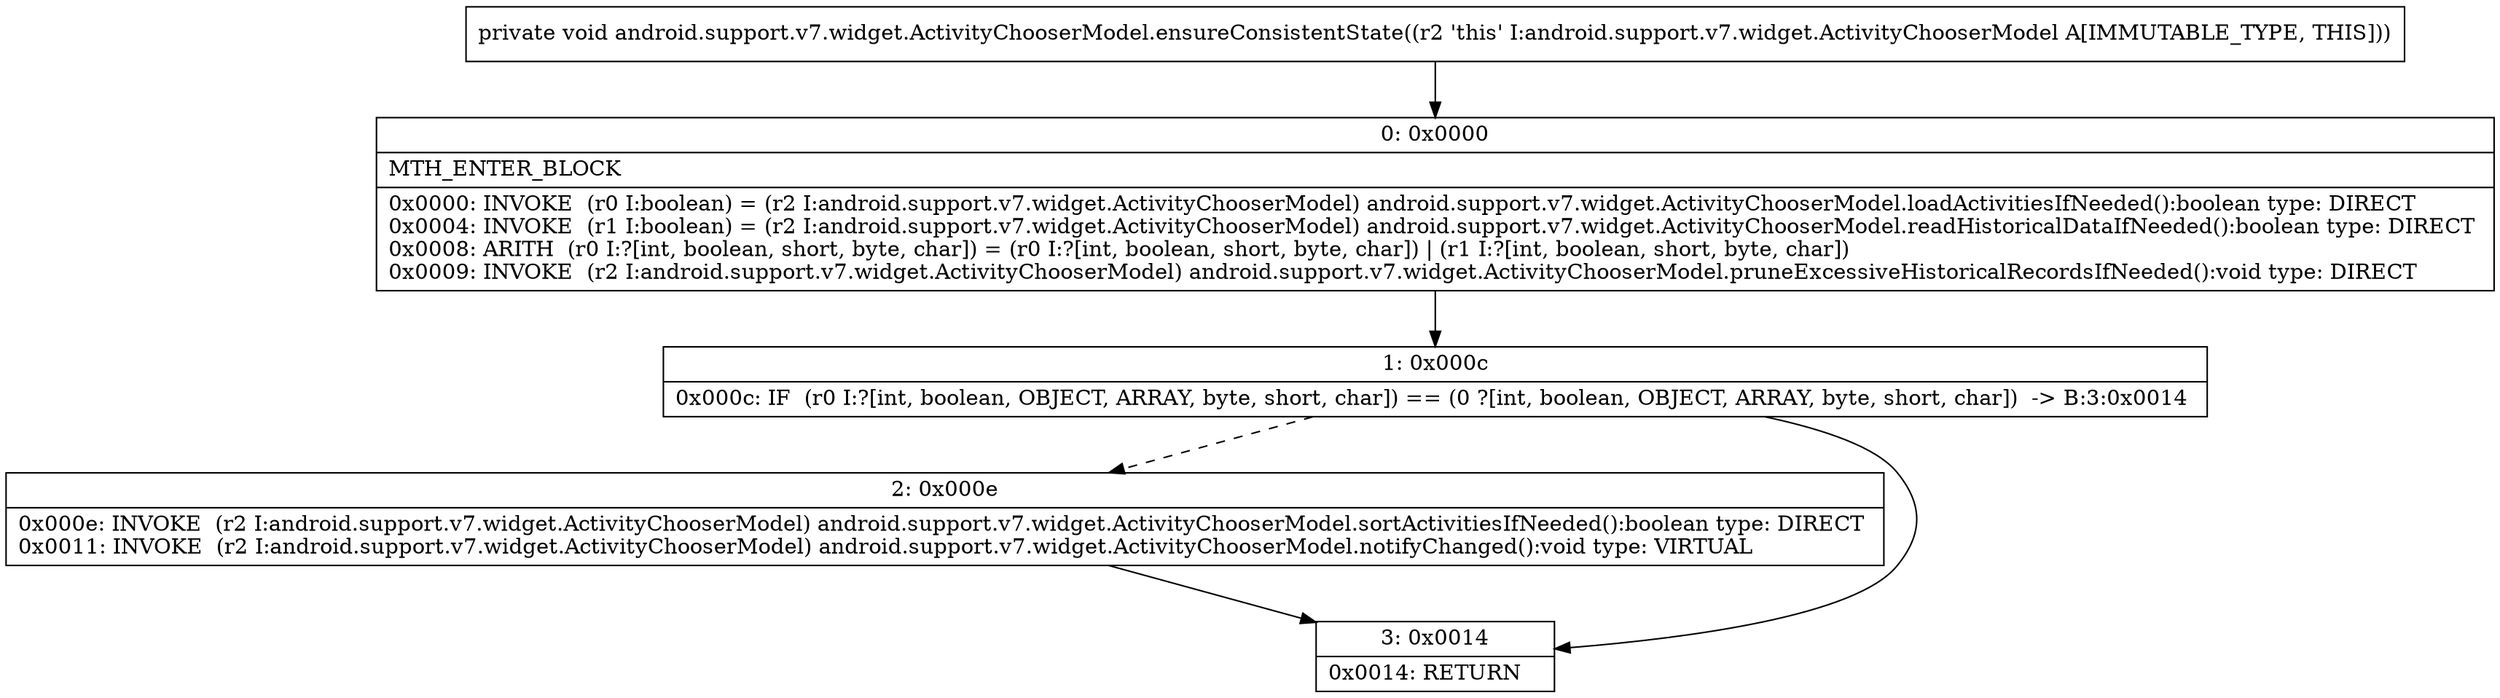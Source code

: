 digraph "CFG forandroid.support.v7.widget.ActivityChooserModel.ensureConsistentState()V" {
Node_0 [shape=record,label="{0\:\ 0x0000|MTH_ENTER_BLOCK\l|0x0000: INVOKE  (r0 I:boolean) = (r2 I:android.support.v7.widget.ActivityChooserModel) android.support.v7.widget.ActivityChooserModel.loadActivitiesIfNeeded():boolean type: DIRECT \l0x0004: INVOKE  (r1 I:boolean) = (r2 I:android.support.v7.widget.ActivityChooserModel) android.support.v7.widget.ActivityChooserModel.readHistoricalDataIfNeeded():boolean type: DIRECT \l0x0008: ARITH  (r0 I:?[int, boolean, short, byte, char]) = (r0 I:?[int, boolean, short, byte, char]) \| (r1 I:?[int, boolean, short, byte, char]) \l0x0009: INVOKE  (r2 I:android.support.v7.widget.ActivityChooserModel) android.support.v7.widget.ActivityChooserModel.pruneExcessiveHistoricalRecordsIfNeeded():void type: DIRECT \l}"];
Node_1 [shape=record,label="{1\:\ 0x000c|0x000c: IF  (r0 I:?[int, boolean, OBJECT, ARRAY, byte, short, char]) == (0 ?[int, boolean, OBJECT, ARRAY, byte, short, char])  \-\> B:3:0x0014 \l}"];
Node_2 [shape=record,label="{2\:\ 0x000e|0x000e: INVOKE  (r2 I:android.support.v7.widget.ActivityChooserModel) android.support.v7.widget.ActivityChooserModel.sortActivitiesIfNeeded():boolean type: DIRECT \l0x0011: INVOKE  (r2 I:android.support.v7.widget.ActivityChooserModel) android.support.v7.widget.ActivityChooserModel.notifyChanged():void type: VIRTUAL \l}"];
Node_3 [shape=record,label="{3\:\ 0x0014|0x0014: RETURN   \l}"];
MethodNode[shape=record,label="{private void android.support.v7.widget.ActivityChooserModel.ensureConsistentState((r2 'this' I:android.support.v7.widget.ActivityChooserModel A[IMMUTABLE_TYPE, THIS])) }"];
MethodNode -> Node_0;
Node_0 -> Node_1;
Node_1 -> Node_2[style=dashed];
Node_1 -> Node_3;
Node_2 -> Node_3;
}

